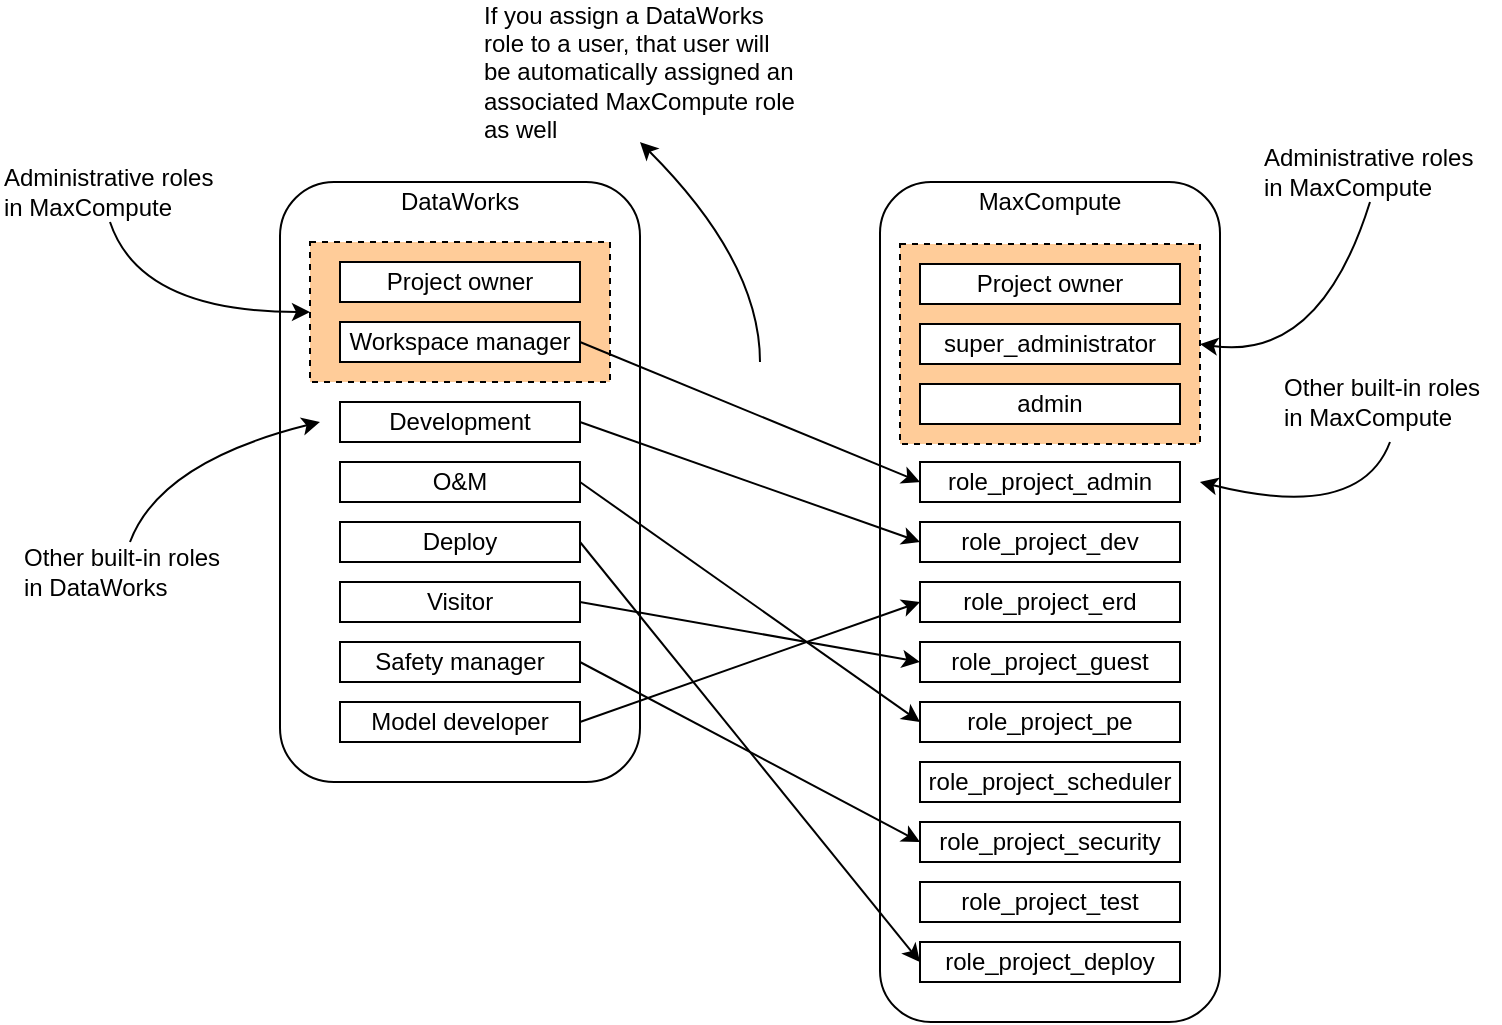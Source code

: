 <mxfile version="14.4.9" type="github">
  <diagram name="Page-1" id="c7558073-3199-34d8-9f00-42111426c3f3">
    <mxGraphModel dx="1848" dy="1615" grid="1" gridSize="10" guides="1" tooltips="1" connect="1" arrows="1" fold="1" page="1" pageScale="1" pageWidth="826" pageHeight="1169" background="#ffffff" math="0" shadow="0">
      <root>
        <mxCell id="0" />
        <mxCell id="1" parent="0" />
        <mxCell id="IdMNI_JNh8bzWSV93UBb-96" value="" style="rounded=1;whiteSpace=wrap;html=1;align=center;" parent="1" vertex="1">
          <mxGeometry x="70" y="20" width="180" height="300" as="geometry" />
        </mxCell>
        <mxCell id="xDphmvwOVZGYUPQbG3uU-7" value="" style="rounded=0;whiteSpace=wrap;html=1;dashed=1;fillColor=#FFCC99;" vertex="1" parent="1">
          <mxGeometry x="85" y="50" width="150" height="70" as="geometry" />
        </mxCell>
        <mxCell id="IdMNI_JNh8bzWSV93UBb-97" value="" style="rounded=1;whiteSpace=wrap;html=1;" parent="1" vertex="1">
          <mxGeometry x="370" y="20" width="170" height="420" as="geometry" />
        </mxCell>
        <mxCell id="xDphmvwOVZGYUPQbG3uU-2" value="" style="rounded=0;whiteSpace=wrap;html=1;dashed=1;fillColor=#FFCC99;" vertex="1" parent="1">
          <mxGeometry x="380" y="51" width="150" height="100" as="geometry" />
        </mxCell>
        <mxCell id="IdMNI_JNh8bzWSV93UBb-100" value="Project owner" style="rounded=0;whiteSpace=wrap;html=1;" parent="1" vertex="1">
          <mxGeometry x="100" y="60" width="120" height="20" as="geometry" />
        </mxCell>
        <mxCell id="IdMNI_JNh8bzWSV93UBb-107" value="Workspace manager" style="rounded=0;whiteSpace=wrap;html=1;" parent="1" vertex="1">
          <mxGeometry x="100" y="90" width="120" height="20" as="geometry" />
        </mxCell>
        <mxCell id="IdMNI_JNh8bzWSV93UBb-108" value="Development" style="rounded=0;whiteSpace=wrap;html=1;" parent="1" vertex="1">
          <mxGeometry x="100" y="130" width="120" height="20" as="geometry" />
        </mxCell>
        <mxCell id="IdMNI_JNh8bzWSV93UBb-110" value="Visitor" style="rounded=0;whiteSpace=wrap;html=1;" parent="1" vertex="1">
          <mxGeometry x="100" y="220" width="120" height="20" as="geometry" />
        </mxCell>
        <mxCell id="IdMNI_JNh8bzWSV93UBb-111" value="Deploy" style="rounded=0;whiteSpace=wrap;html=1;" parent="1" vertex="1">
          <mxGeometry x="100" y="190" width="120" height="20" as="geometry" />
        </mxCell>
        <mxCell id="IdMNI_JNh8bzWSV93UBb-112" value="O&amp;amp;M" style="rounded=0;whiteSpace=wrap;html=1;" parent="1" vertex="1">
          <mxGeometry x="100" y="160" width="120" height="20" as="geometry" />
        </mxCell>
        <mxCell id="IdMNI_JNh8bzWSV93UBb-113" value="DataWorks" style="text;html=1;strokeColor=none;fillColor=none;align=center;verticalAlign=middle;whiteSpace=wrap;rounded=0;" parent="1" vertex="1">
          <mxGeometry x="130" y="20" width="60" height="20" as="geometry" />
        </mxCell>
        <mxCell id="IdMNI_JNh8bzWSV93UBb-115" value="admin" style="rounded=0;whiteSpace=wrap;html=1;" parent="1" vertex="1">
          <mxGeometry x="390" y="121" width="130" height="20" as="geometry" />
        </mxCell>
        <mxCell id="IdMNI_JNh8bzWSV93UBb-116" value="role_project_admin" style="rounded=0;whiteSpace=wrap;html=1;" parent="1" vertex="1">
          <mxGeometry x="390" y="160" width="130" height="20" as="geometry" />
        </mxCell>
        <mxCell id="IdMNI_JNh8bzWSV93UBb-117" value="role_project_deploy" style="rounded=0;whiteSpace=wrap;html=1;" parent="1" vertex="1">
          <mxGeometry x="390" y="400" width="130" height="20" as="geometry" />
        </mxCell>
        <mxCell id="IdMNI_JNh8bzWSV93UBb-118" value="role_project_dev" style="rounded=0;whiteSpace=wrap;html=1;" parent="1" vertex="1">
          <mxGeometry x="390" y="190" width="130" height="20" as="geometry" />
        </mxCell>
        <mxCell id="IdMNI_JNh8bzWSV93UBb-119" value="role_project_erd" style="rounded=0;whiteSpace=wrap;html=1;" parent="1" vertex="1">
          <mxGeometry x="390" y="220" width="130" height="20" as="geometry" />
        </mxCell>
        <mxCell id="IdMNI_JNh8bzWSV93UBb-120" value="role_project_guest" style="rounded=0;whiteSpace=wrap;html=1;" parent="1" vertex="1">
          <mxGeometry x="390" y="250" width="130" height="20" as="geometry" />
        </mxCell>
        <mxCell id="IdMNI_JNh8bzWSV93UBb-121" value="role_project_scheduler" style="rounded=0;whiteSpace=wrap;html=1;" parent="1" vertex="1">
          <mxGeometry x="390" y="310" width="130" height="20" as="geometry" />
        </mxCell>
        <mxCell id="IdMNI_JNh8bzWSV93UBb-122" value="role_project_pe" style="rounded=0;whiteSpace=wrap;html=1;" parent="1" vertex="1">
          <mxGeometry x="390" y="280" width="130" height="20" as="geometry" />
        </mxCell>
        <mxCell id="IdMNI_JNh8bzWSV93UBb-123" value="role_project_security" style="rounded=0;whiteSpace=wrap;html=1;" parent="1" vertex="1">
          <mxGeometry x="390" y="340" width="130" height="20" as="geometry" />
        </mxCell>
        <mxCell id="IdMNI_JNh8bzWSV93UBb-124" value="super_administrator" style="rounded=0;whiteSpace=wrap;html=1;" parent="1" vertex="1">
          <mxGeometry x="390" y="91" width="130" height="20" as="geometry" />
        </mxCell>
        <mxCell id="IdMNI_JNh8bzWSV93UBb-125" value="role_project_test" style="rounded=0;whiteSpace=wrap;html=1;" parent="1" vertex="1">
          <mxGeometry x="390" y="370" width="130" height="20" as="geometry" />
        </mxCell>
        <mxCell id="IdMNI_JNh8bzWSV93UBb-126" value="MaxCompute" style="text;html=1;strokeColor=none;fillColor=none;align=center;verticalAlign=middle;whiteSpace=wrap;rounded=0;" parent="1" vertex="1">
          <mxGeometry x="420" y="20" width="70" height="20" as="geometry" />
        </mxCell>
        <mxCell id="IdMNI_JNh8bzWSV93UBb-127" value="Safety manager" style="rounded=0;whiteSpace=wrap;html=1;" parent="1" vertex="1">
          <mxGeometry x="100" y="250" width="120" height="20" as="geometry" />
        </mxCell>
        <mxCell id="IdMNI_JNh8bzWSV93UBb-128" value="Model developer" style="rounded=0;whiteSpace=wrap;html=1;" parent="1" vertex="1">
          <mxGeometry x="100" y="280" width="120" height="20" as="geometry" />
        </mxCell>
        <mxCell id="IdMNI_JNh8bzWSV93UBb-133" value="" style="endArrow=classic;html=1;exitX=1;exitY=0.5;exitDx=0;exitDy=0;entryX=0;entryY=0.5;entryDx=0;entryDy=0;" parent="1" source="IdMNI_JNh8bzWSV93UBb-127" target="IdMNI_JNh8bzWSV93UBb-123" edge="1">
          <mxGeometry width="50" height="50" relative="1" as="geometry">
            <mxPoint x="500" y="240" as="sourcePoint" />
            <mxPoint x="550" y="190" as="targetPoint" />
          </mxGeometry>
        </mxCell>
        <mxCell id="IdMNI_JNh8bzWSV93UBb-135" value="" style="endArrow=classic;html=1;exitX=1;exitY=0.5;exitDx=0;exitDy=0;entryX=0;entryY=0.5;entryDx=0;entryDy=0;" parent="1" source="IdMNI_JNh8bzWSV93UBb-110" target="IdMNI_JNh8bzWSV93UBb-120" edge="1">
          <mxGeometry width="50" height="50" relative="1" as="geometry">
            <mxPoint x="200" y="410" as="sourcePoint" />
            <mxPoint x="250" y="360" as="targetPoint" />
          </mxGeometry>
        </mxCell>
        <mxCell id="IdMNI_JNh8bzWSV93UBb-136" value="" style="endArrow=classic;html=1;exitX=1;exitY=0.5;exitDx=0;exitDy=0;entryX=0;entryY=0.5;entryDx=0;entryDy=0;" parent="1" source="IdMNI_JNh8bzWSV93UBb-111" target="IdMNI_JNh8bzWSV93UBb-117" edge="1">
          <mxGeometry width="50" height="50" relative="1" as="geometry">
            <mxPoint x="230" y="420" as="sourcePoint" />
            <mxPoint x="280" y="370" as="targetPoint" />
          </mxGeometry>
        </mxCell>
        <mxCell id="IdMNI_JNh8bzWSV93UBb-137" value="" style="endArrow=classic;html=1;exitX=1;exitY=0.5;exitDx=0;exitDy=0;entryX=0;entryY=0.5;entryDx=0;entryDy=0;" parent="1" source="IdMNI_JNh8bzWSV93UBb-112" target="IdMNI_JNh8bzWSV93UBb-122" edge="1">
          <mxGeometry width="50" height="50" relative="1" as="geometry">
            <mxPoint x="200" y="440" as="sourcePoint" />
            <mxPoint x="250" y="390" as="targetPoint" />
          </mxGeometry>
        </mxCell>
        <mxCell id="IdMNI_JNh8bzWSV93UBb-138" value="" style="endArrow=classic;html=1;exitX=1;exitY=0.5;exitDx=0;exitDy=0;entryX=0;entryY=0.5;entryDx=0;entryDy=0;" parent="1" source="IdMNI_JNh8bzWSV93UBb-108" target="IdMNI_JNh8bzWSV93UBb-118" edge="1">
          <mxGeometry width="50" height="50" relative="1" as="geometry">
            <mxPoint x="200" y="440" as="sourcePoint" />
            <mxPoint x="250" y="390" as="targetPoint" />
          </mxGeometry>
        </mxCell>
        <mxCell id="IdMNI_JNh8bzWSV93UBb-139" value="" style="endArrow=classic;html=1;exitX=1;exitY=0.5;exitDx=0;exitDy=0;entryX=0;entryY=0.5;entryDx=0;entryDy=0;" parent="1" source="IdMNI_JNh8bzWSV93UBb-107" target="IdMNI_JNh8bzWSV93UBb-116" edge="1">
          <mxGeometry width="50" height="50" relative="1" as="geometry">
            <mxPoint x="200" y="430" as="sourcePoint" />
            <mxPoint x="250" y="380" as="targetPoint" />
          </mxGeometry>
        </mxCell>
        <mxCell id="IdMNI_JNh8bzWSV93UBb-140" value="" style="endArrow=classic;html=1;exitX=1;exitY=0.5;exitDx=0;exitDy=0;entryX=0;entryY=0.5;entryDx=0;entryDy=0;" parent="1" source="IdMNI_JNh8bzWSV93UBb-128" target="IdMNI_JNh8bzWSV93UBb-119" edge="1">
          <mxGeometry width="50" height="50" relative="1" as="geometry">
            <mxPoint x="190" y="410" as="sourcePoint" />
            <mxPoint x="240" y="360" as="targetPoint" />
          </mxGeometry>
        </mxCell>
        <mxCell id="IdMNI_JNh8bzWSV93UBb-141" value="" style="curved=1;endArrow=classic;html=1;entryX=0.5;entryY=1;entryDx=0;entryDy=0;" parent="1" edge="1" target="IdMNI_JNh8bzWSV93UBb-142">
          <mxGeometry width="50" height="50" relative="1" as="geometry">
            <mxPoint x="310" y="110" as="sourcePoint" />
            <mxPoint x="240" y="20" as="targetPoint" />
            <Array as="points">
              <mxPoint x="310" y="60" />
            </Array>
          </mxGeometry>
        </mxCell>
        <mxCell id="IdMNI_JNh8bzWSV93UBb-142" value="If you assign a DataWorks role to a user, that user will be automatically assigned an associated MaxCompute role as well" style="text;html=1;strokeColor=none;fillColor=none;align=left;verticalAlign=middle;whiteSpace=wrap;rounded=0;" parent="1" vertex="1">
          <mxGeometry x="170" y="-70" width="160" height="70" as="geometry" />
        </mxCell>
        <mxCell id="IdMNI_JNh8bzWSV93UBb-143" value="Other built-in&amp;nbsp;roles in&amp;nbsp;DataWorks" style="text;html=1;strokeColor=none;fillColor=none;align=left;verticalAlign=middle;whiteSpace=wrap;rounded=0;" parent="1" vertex="1">
          <mxGeometry x="-60" y="200" width="110" height="30" as="geometry" />
        </mxCell>
        <mxCell id="IdMNI_JNh8bzWSV93UBb-144" value="" style="curved=1;endArrow=classic;html=1;exitX=0.5;exitY=0;exitDx=0;exitDy=0;entryX=0.111;entryY=0.4;entryDx=0;entryDy=0;entryPerimeter=0;" parent="1" source="IdMNI_JNh8bzWSV93UBb-143" target="IdMNI_JNh8bzWSV93UBb-96" edge="1">
          <mxGeometry width="50" height="50" relative="1" as="geometry">
            <mxPoint x="-30" y="170" as="sourcePoint" />
            <mxPoint x="40" y="240" as="targetPoint" />
            <Array as="points">
              <mxPoint x="10" y="160" />
            </Array>
          </mxGeometry>
        </mxCell>
        <mxCell id="IdMNI_JNh8bzWSV93UBb-145" value="" style="curved=1;endArrow=classic;html=1;entryX=1;entryY=0.5;entryDx=0;entryDy=0;exitX=0.5;exitY=1;exitDx=0;exitDy=0;" parent="1" source="IdMNI_JNh8bzWSV93UBb-147" target="xDphmvwOVZGYUPQbG3uU-2" edge="1">
          <mxGeometry width="50" height="50" relative="1" as="geometry">
            <mxPoint x="700" y="100" as="sourcePoint" />
            <mxPoint x="650" y="10" as="targetPoint" />
            <Array as="points">
              <mxPoint x="590" y="110" />
            </Array>
          </mxGeometry>
        </mxCell>
        <mxCell id="IdMNI_JNh8bzWSV93UBb-147" value="Administrative roles in MaxCompute" style="text;html=1;strokeColor=none;fillColor=none;align=left;verticalAlign=middle;whiteSpace=wrap;rounded=0;" parent="1" vertex="1">
          <mxGeometry x="560" width="110" height="30" as="geometry" />
        </mxCell>
        <mxCell id="xDphmvwOVZGYUPQbG3uU-1" value="Project owner" style="rounded=0;whiteSpace=wrap;html=1;" vertex="1" parent="1">
          <mxGeometry x="390" y="61" width="130" height="20" as="geometry" />
        </mxCell>
        <mxCell id="xDphmvwOVZGYUPQbG3uU-4" value="&lt;span&gt;Other built-in roles in MaxCompute&lt;/span&gt;" style="text;html=1;strokeColor=none;fillColor=none;align=left;verticalAlign=middle;whiteSpace=wrap;rounded=0;dashed=1;" vertex="1" parent="1">
          <mxGeometry x="570" y="110" width="110" height="40" as="geometry" />
        </mxCell>
        <mxCell id="xDphmvwOVZGYUPQbG3uU-6" value="" style="curved=1;endArrow=classic;html=1;entryX=0.941;entryY=0.357;entryDx=0;entryDy=0;exitX=0.5;exitY=1;exitDx=0;exitDy=0;entryPerimeter=0;" edge="1" parent="1" source="xDphmvwOVZGYUPQbG3uU-4" target="IdMNI_JNh8bzWSV93UBb-97">
          <mxGeometry width="50" height="50" relative="1" as="geometry">
            <mxPoint x="657.5" y="170" as="sourcePoint" />
            <mxPoint x="572.5" y="241" as="targetPoint" />
            <Array as="points">
              <mxPoint x="610" y="190" />
            </Array>
          </mxGeometry>
        </mxCell>
        <mxCell id="xDphmvwOVZGYUPQbG3uU-8" value="Administrative roles in MaxCompute" style="text;html=1;strokeColor=none;fillColor=none;align=left;verticalAlign=middle;whiteSpace=wrap;rounded=0;" vertex="1" parent="1">
          <mxGeometry x="-70" y="10" width="110" height="30" as="geometry" />
        </mxCell>
        <mxCell id="xDphmvwOVZGYUPQbG3uU-10" value="" style="curved=1;endArrow=classic;html=1;entryX=0;entryY=0.5;entryDx=0;entryDy=0;exitX=0.5;exitY=1;exitDx=0;exitDy=0;" edge="1" parent="1" source="xDphmvwOVZGYUPQbG3uU-8" target="xDphmvwOVZGYUPQbG3uU-7">
          <mxGeometry width="50" height="50" relative="1" as="geometry">
            <mxPoint x="625" y="40" as="sourcePoint" />
            <mxPoint x="540" y="111" as="targetPoint" />
            <Array as="points">
              <mxPoint y="85" />
            </Array>
          </mxGeometry>
        </mxCell>
      </root>
    </mxGraphModel>
  </diagram>
</mxfile>
